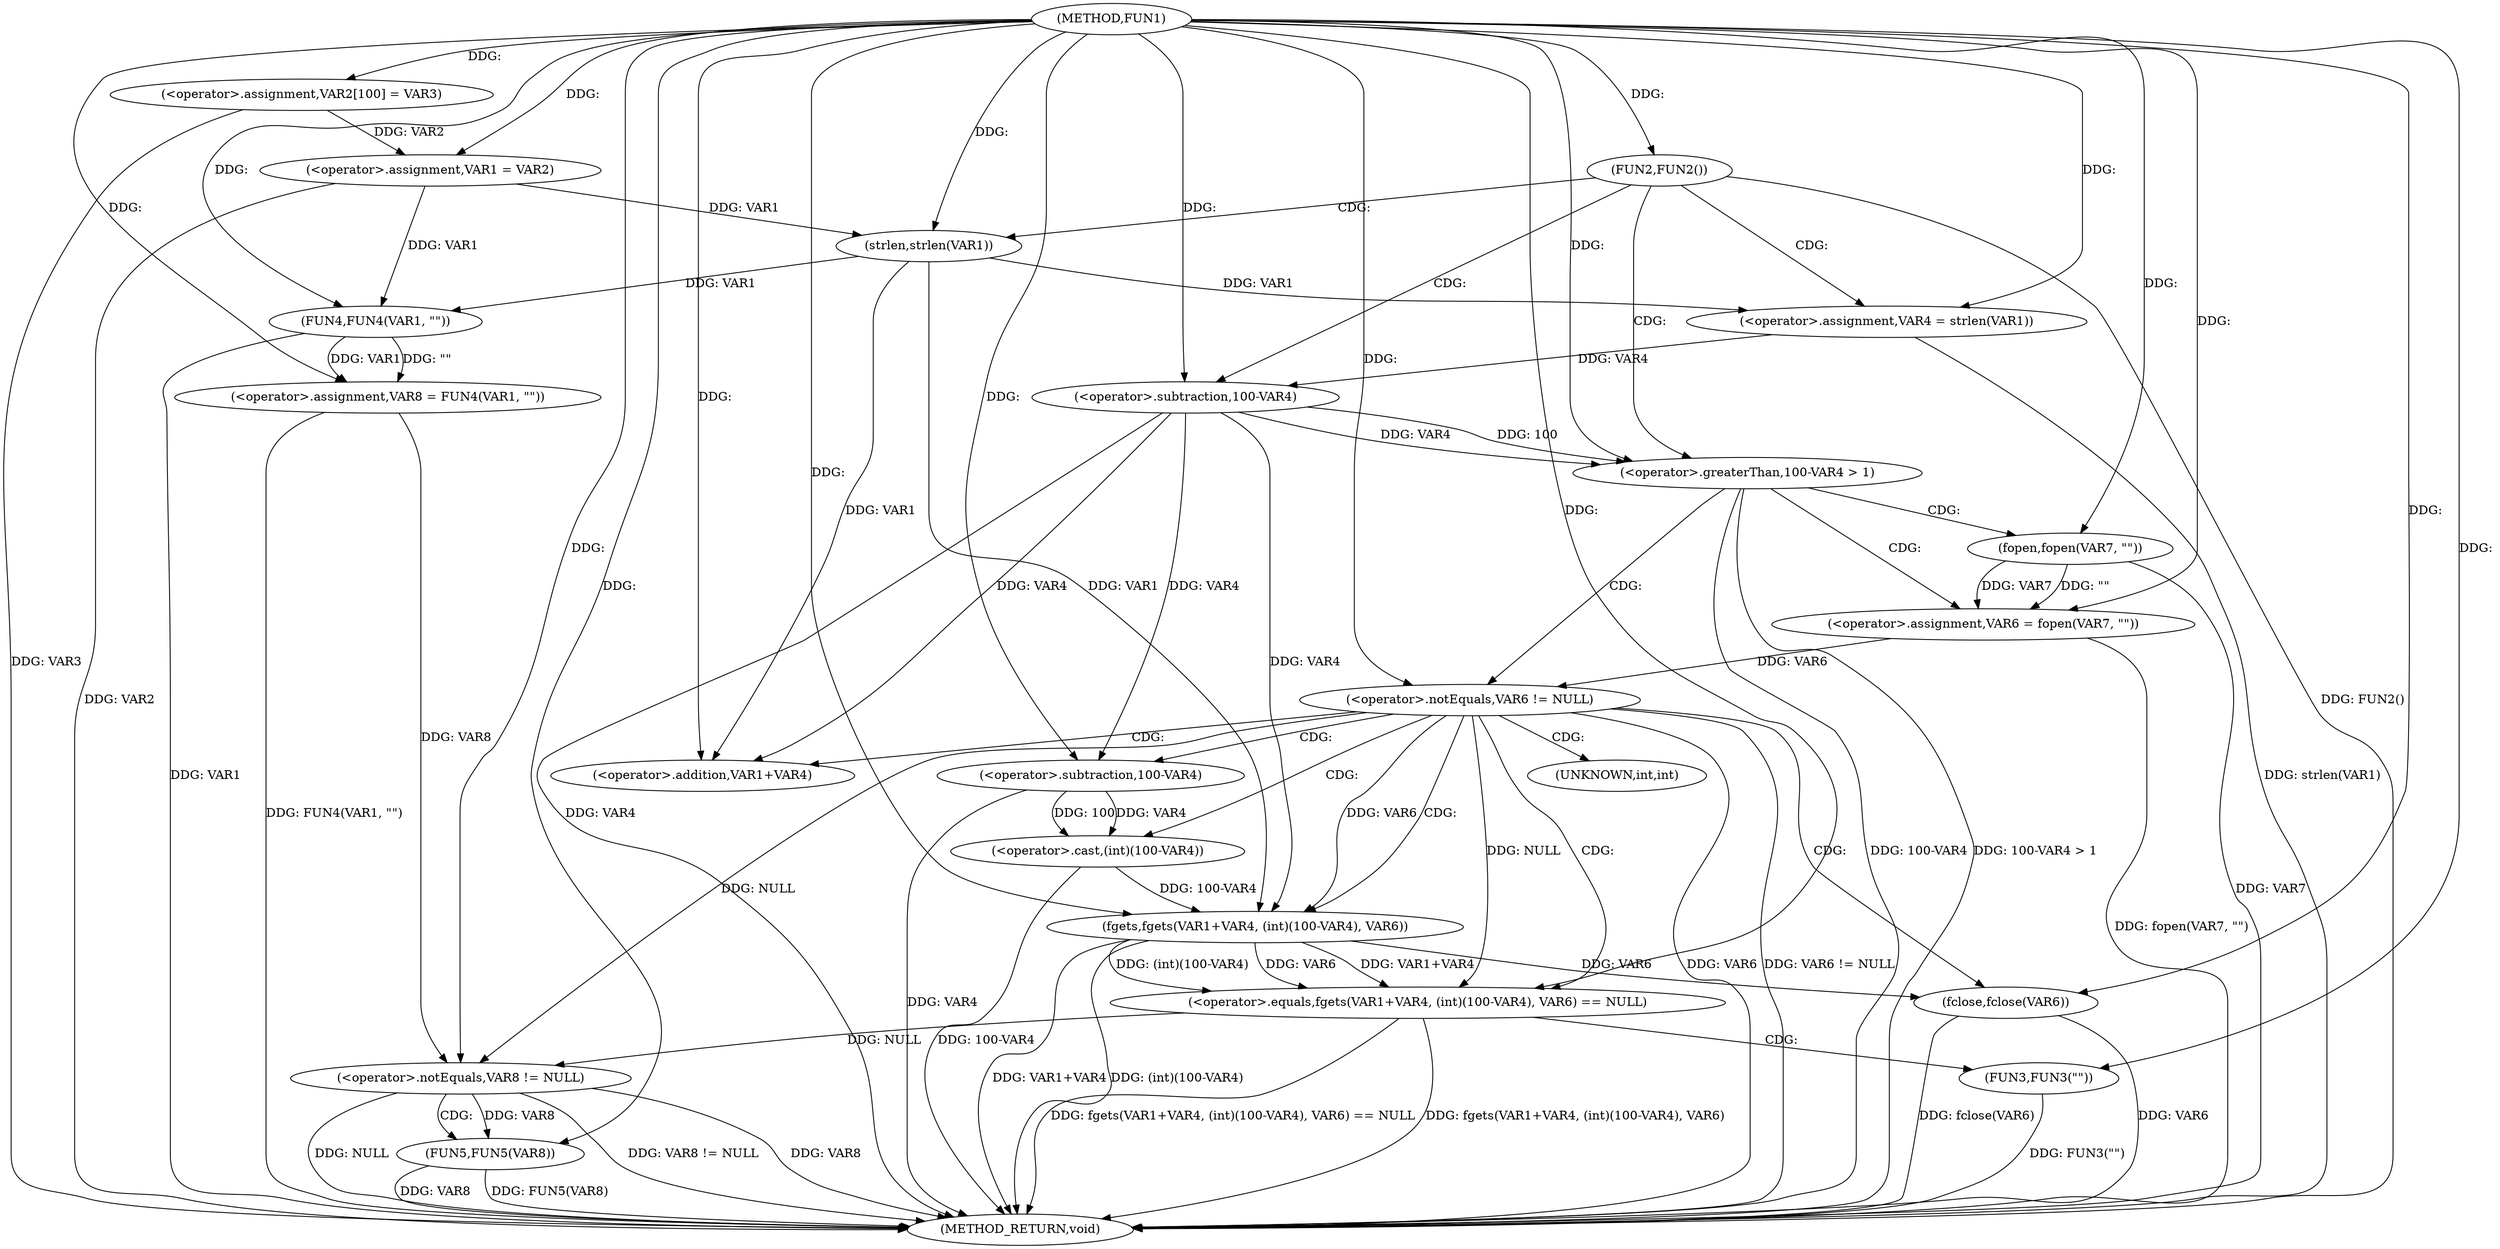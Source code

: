 digraph FUN1 {  
"1000100" [label = "(METHOD,FUN1)" ]
"1000169" [label = "(METHOD_RETURN,void)" ]
"1000104" [label = "(<operator>.assignment,VAR2[100] = VAR3)" ]
"1000107" [label = "(<operator>.assignment,VAR1 = VAR2)" ]
"1000111" [label = "(FUN2,FUN2())" ]
"1000115" [label = "(<operator>.assignment,VAR4 = strlen(VAR1))" ]
"1000117" [label = "(strlen,strlen(VAR1))" ]
"1000121" [label = "(<operator>.greaterThan,100-VAR4 > 1)" ]
"1000122" [label = "(<operator>.subtraction,100-VAR4)" ]
"1000127" [label = "(<operator>.assignment,VAR6 = fopen(VAR7, \"\"))" ]
"1000129" [label = "(fopen,fopen(VAR7, \"\"))" ]
"1000133" [label = "(<operator>.notEquals,VAR6 != NULL)" ]
"1000138" [label = "(<operator>.equals,fgets(VAR1+VAR4, (int)(100-VAR4), VAR6) == NULL)" ]
"1000139" [label = "(fgets,fgets(VAR1+VAR4, (int)(100-VAR4), VAR6))" ]
"1000140" [label = "(<operator>.addition,VAR1+VAR4)" ]
"1000143" [label = "(<operator>.cast,(int)(100-VAR4))" ]
"1000145" [label = "(<operator>.subtraction,100-VAR4)" ]
"1000151" [label = "(FUN3,FUN3(\"\"))" ]
"1000153" [label = "(fclose,fclose(VAR6))" ]
"1000157" [label = "(<operator>.assignment,VAR8 = FUN4(VAR1, \"\"))" ]
"1000159" [label = "(FUN4,FUN4(VAR1, \"\"))" ]
"1000163" [label = "(<operator>.notEquals,VAR8 != NULL)" ]
"1000167" [label = "(FUN5,FUN5(VAR8))" ]
"1000144" [label = "(UNKNOWN,int,int)" ]
  "1000159" -> "1000169"  [ label = "DDG: VAR1"] 
  "1000138" -> "1000169"  [ label = "DDG: fgets(VAR1+VAR4, (int)(100-VAR4), VAR6)"] 
  "1000139" -> "1000169"  [ label = "DDG: VAR1+VAR4"] 
  "1000133" -> "1000169"  [ label = "DDG: VAR6 != NULL"] 
  "1000153" -> "1000169"  [ label = "DDG: VAR6"] 
  "1000138" -> "1000169"  [ label = "DDG: fgets(VAR1+VAR4, (int)(100-VAR4), VAR6) == NULL"] 
  "1000163" -> "1000169"  [ label = "DDG: VAR8 != NULL"] 
  "1000157" -> "1000169"  [ label = "DDG: FUN4(VAR1, \"\")"] 
  "1000115" -> "1000169"  [ label = "DDG: strlen(VAR1)"] 
  "1000167" -> "1000169"  [ label = "DDG: VAR8"] 
  "1000129" -> "1000169"  [ label = "DDG: VAR7"] 
  "1000163" -> "1000169"  [ label = "DDG: VAR8"] 
  "1000151" -> "1000169"  [ label = "DDG: FUN3(\"\")"] 
  "1000127" -> "1000169"  [ label = "DDG: fopen(VAR7, \"\")"] 
  "1000167" -> "1000169"  [ label = "DDG: FUN5(VAR8)"] 
  "1000133" -> "1000169"  [ label = "DDG: VAR6"] 
  "1000121" -> "1000169"  [ label = "DDG: 100-VAR4 > 1"] 
  "1000153" -> "1000169"  [ label = "DDG: fclose(VAR6)"] 
  "1000139" -> "1000169"  [ label = "DDG: (int)(100-VAR4)"] 
  "1000121" -> "1000169"  [ label = "DDG: 100-VAR4"] 
  "1000143" -> "1000169"  [ label = "DDG: 100-VAR4"] 
  "1000145" -> "1000169"  [ label = "DDG: VAR4"] 
  "1000111" -> "1000169"  [ label = "DDG: FUN2()"] 
  "1000104" -> "1000169"  [ label = "DDG: VAR3"] 
  "1000107" -> "1000169"  [ label = "DDG: VAR2"] 
  "1000122" -> "1000169"  [ label = "DDG: VAR4"] 
  "1000163" -> "1000169"  [ label = "DDG: NULL"] 
  "1000100" -> "1000104"  [ label = "DDG: "] 
  "1000104" -> "1000107"  [ label = "DDG: VAR2"] 
  "1000100" -> "1000107"  [ label = "DDG: "] 
  "1000100" -> "1000111"  [ label = "DDG: "] 
  "1000117" -> "1000115"  [ label = "DDG: VAR1"] 
  "1000100" -> "1000115"  [ label = "DDG: "] 
  "1000107" -> "1000117"  [ label = "DDG: VAR1"] 
  "1000100" -> "1000117"  [ label = "DDG: "] 
  "1000122" -> "1000121"  [ label = "DDG: 100"] 
  "1000122" -> "1000121"  [ label = "DDG: VAR4"] 
  "1000100" -> "1000122"  [ label = "DDG: "] 
  "1000115" -> "1000122"  [ label = "DDG: VAR4"] 
  "1000100" -> "1000121"  [ label = "DDG: "] 
  "1000129" -> "1000127"  [ label = "DDG: VAR7"] 
  "1000129" -> "1000127"  [ label = "DDG: \"\""] 
  "1000100" -> "1000127"  [ label = "DDG: "] 
  "1000100" -> "1000129"  [ label = "DDG: "] 
  "1000127" -> "1000133"  [ label = "DDG: VAR6"] 
  "1000100" -> "1000133"  [ label = "DDG: "] 
  "1000139" -> "1000138"  [ label = "DDG: VAR1+VAR4"] 
  "1000139" -> "1000138"  [ label = "DDG: (int)(100-VAR4)"] 
  "1000139" -> "1000138"  [ label = "DDG: VAR6"] 
  "1000117" -> "1000139"  [ label = "DDG: VAR1"] 
  "1000100" -> "1000139"  [ label = "DDG: "] 
  "1000122" -> "1000139"  [ label = "DDG: VAR4"] 
  "1000117" -> "1000140"  [ label = "DDG: VAR1"] 
  "1000100" -> "1000140"  [ label = "DDG: "] 
  "1000122" -> "1000140"  [ label = "DDG: VAR4"] 
  "1000143" -> "1000139"  [ label = "DDG: 100-VAR4"] 
  "1000145" -> "1000143"  [ label = "DDG: 100"] 
  "1000145" -> "1000143"  [ label = "DDG: VAR4"] 
  "1000100" -> "1000145"  [ label = "DDG: "] 
  "1000122" -> "1000145"  [ label = "DDG: VAR4"] 
  "1000133" -> "1000139"  [ label = "DDG: VAR6"] 
  "1000133" -> "1000138"  [ label = "DDG: NULL"] 
  "1000100" -> "1000138"  [ label = "DDG: "] 
  "1000100" -> "1000151"  [ label = "DDG: "] 
  "1000139" -> "1000153"  [ label = "DDG: VAR6"] 
  "1000100" -> "1000153"  [ label = "DDG: "] 
  "1000159" -> "1000157"  [ label = "DDG: VAR1"] 
  "1000159" -> "1000157"  [ label = "DDG: \"\""] 
  "1000100" -> "1000157"  [ label = "DDG: "] 
  "1000107" -> "1000159"  [ label = "DDG: VAR1"] 
  "1000117" -> "1000159"  [ label = "DDG: VAR1"] 
  "1000100" -> "1000159"  [ label = "DDG: "] 
  "1000157" -> "1000163"  [ label = "DDG: VAR8"] 
  "1000100" -> "1000163"  [ label = "DDG: "] 
  "1000138" -> "1000163"  [ label = "DDG: NULL"] 
  "1000133" -> "1000163"  [ label = "DDG: NULL"] 
  "1000163" -> "1000167"  [ label = "DDG: VAR8"] 
  "1000100" -> "1000167"  [ label = "DDG: "] 
  "1000111" -> "1000121"  [ label = "CDG: "] 
  "1000111" -> "1000117"  [ label = "CDG: "] 
  "1000111" -> "1000115"  [ label = "CDG: "] 
  "1000111" -> "1000122"  [ label = "CDG: "] 
  "1000121" -> "1000127"  [ label = "CDG: "] 
  "1000121" -> "1000129"  [ label = "CDG: "] 
  "1000121" -> "1000133"  [ label = "CDG: "] 
  "1000133" -> "1000153"  [ label = "CDG: "] 
  "1000133" -> "1000143"  [ label = "CDG: "] 
  "1000133" -> "1000145"  [ label = "CDG: "] 
  "1000133" -> "1000139"  [ label = "CDG: "] 
  "1000133" -> "1000144"  [ label = "CDG: "] 
  "1000133" -> "1000140"  [ label = "CDG: "] 
  "1000133" -> "1000138"  [ label = "CDG: "] 
  "1000138" -> "1000151"  [ label = "CDG: "] 
  "1000163" -> "1000167"  [ label = "CDG: "] 
}
